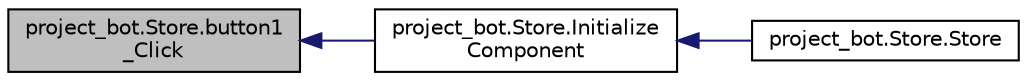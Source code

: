 digraph "project_bot.Store.button1_Click"
{
  edge [fontname="Helvetica",fontsize="10",labelfontname="Helvetica",labelfontsize="10"];
  node [fontname="Helvetica",fontsize="10",shape=record];
  rankdir="LR";
  Node12 [label="project_bot.Store.button1\l_Click",height=0.2,width=0.4,color="black", fillcolor="grey75", style="filled", fontcolor="black"];
  Node12 -> Node13 [dir="back",color="midnightblue",fontsize="10",style="solid",fontname="Helvetica"];
  Node13 [label="project_bot.Store.Initialize\lComponent",height=0.2,width=0.4,color="black", fillcolor="white", style="filled",URL="$classproject__bot_1_1_store.html#a4b1bdbb3b9e66dedb0ae4d7b91884cdf",tooltip="Required method for Designer support - do not modify the contents of this method with the code editor..."];
  Node13 -> Node14 [dir="back",color="midnightblue",fontsize="10",style="solid",fontname="Helvetica"];
  Node14 [label="project_bot.Store.Store",height=0.2,width=0.4,color="black", fillcolor="white", style="filled",URL="$classproject__bot_1_1_store.html#a976f5080cbc11032a96aace4925c61a9"];
}
